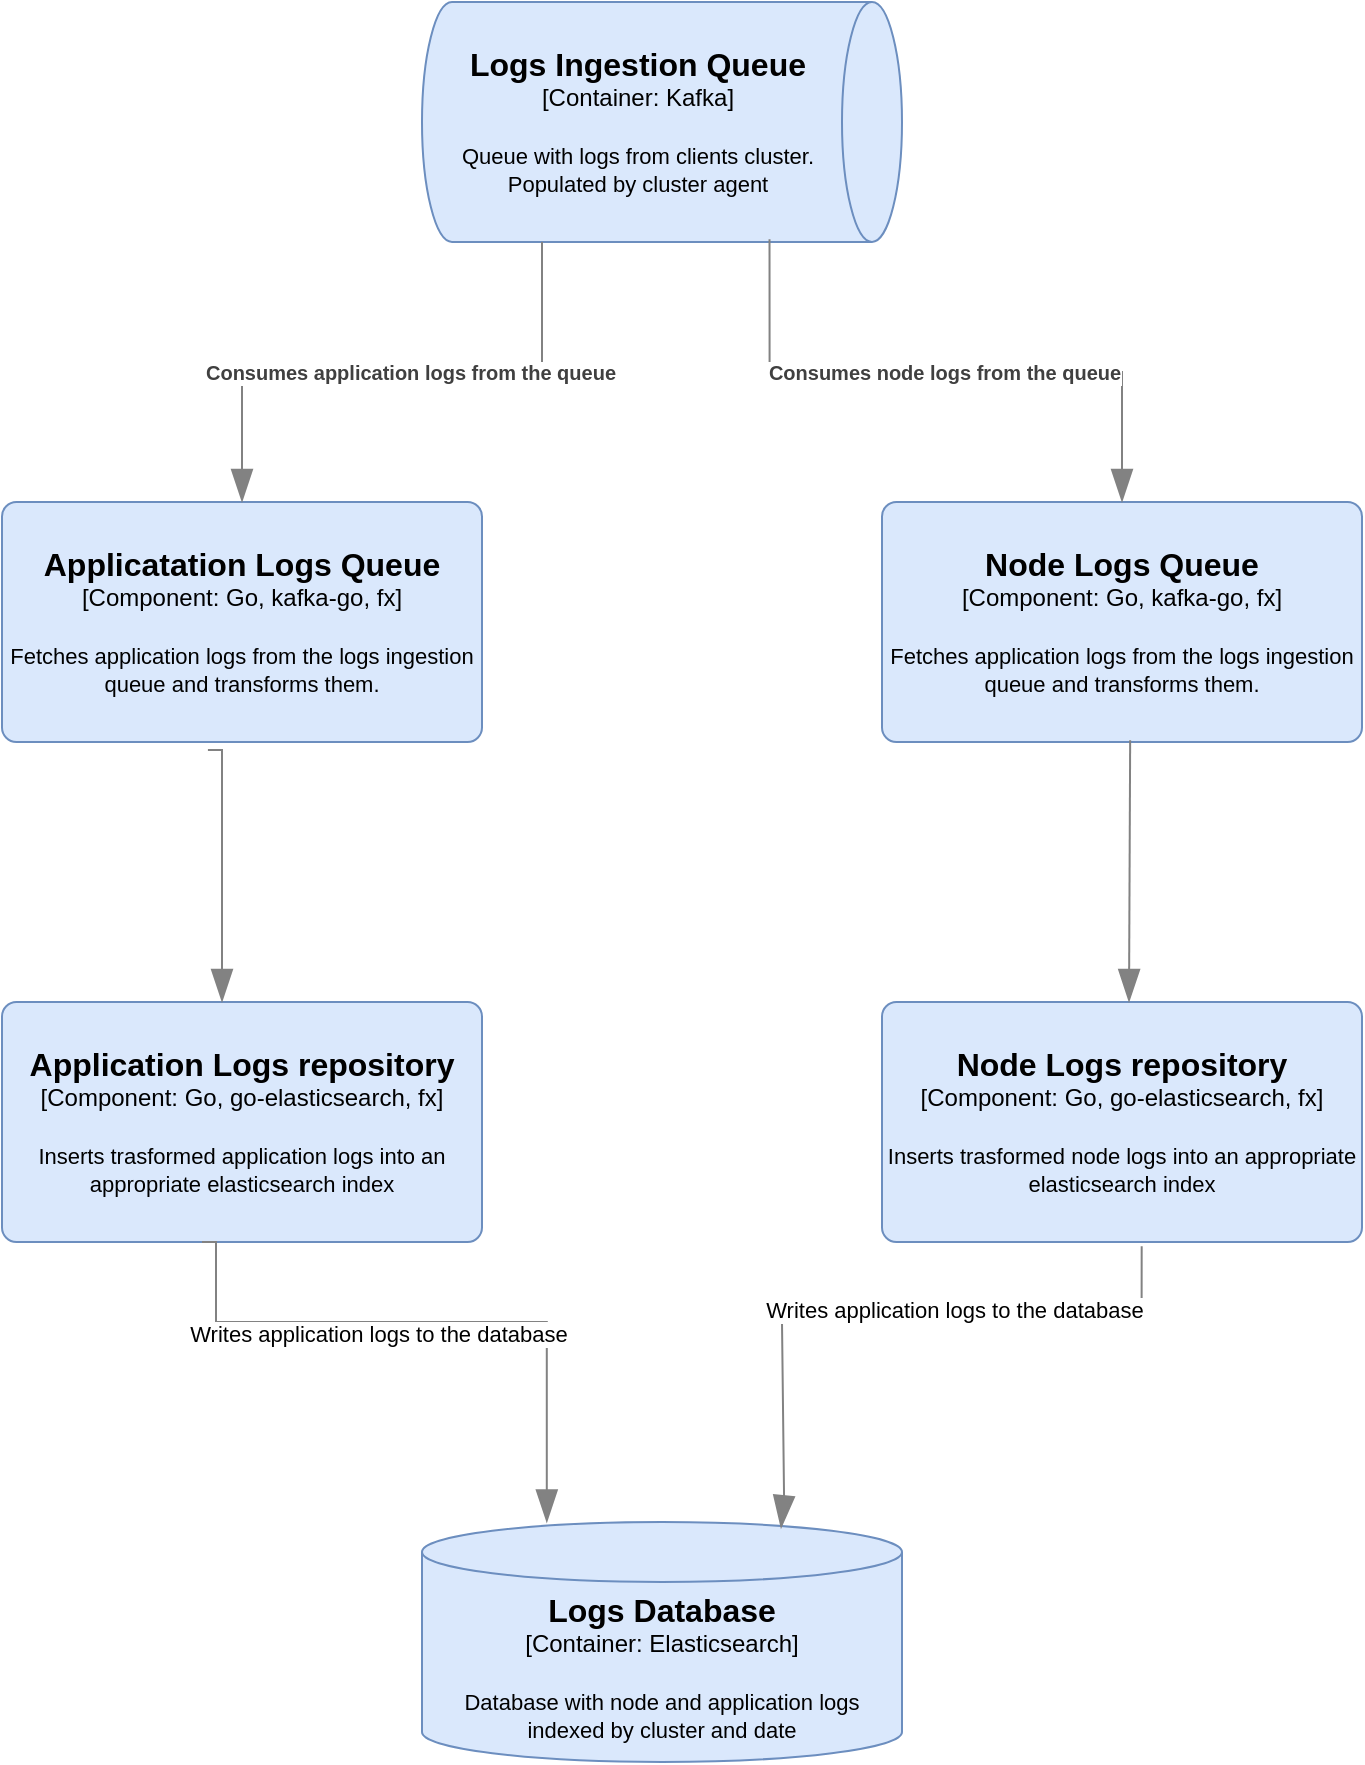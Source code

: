 <mxfile version="24.8.8">
  <diagram name="Page-1" id="kcwoyCUrzYDSyJ6XpvMz">
    <mxGraphModel dx="1580" dy="1492" grid="1" gridSize="10" guides="1" tooltips="1" connect="1" arrows="1" fold="1" page="1" pageScale="1" pageWidth="850" pageHeight="1100" math="0" shadow="0">
      <root>
        <mxCell id="0" />
        <mxCell id="1" parent="0" />
        <object placeholders="1" c4Name="Logs Ingestion Queue" c4Type="Container" c4Technology="Kafka" c4Description="Queue with logs from clients cluster. Populated by cluster agent" label="&lt;font style=&quot;font-size: 16px&quot;&gt;&lt;b&gt;%c4Name%&lt;/b&gt;&lt;/font&gt;&lt;div&gt;[%c4Type%:&amp;nbsp;%c4Technology%]&lt;/div&gt;&lt;br&gt;&lt;div&gt;&lt;font style=&quot;font-size: 11px&quot;&gt;&lt;font&gt;%c4Description%&lt;/font&gt;&lt;/font&gt;&lt;/div&gt;" id="L3bWzo_w_IOsOH9AC_B_-1">
          <mxCell style="shape=cylinder3;size=15;direction=south;whiteSpace=wrap;html=1;boundedLbl=1;rounded=0;labelBackgroundColor=none;fillColor=#dae8fc;fontSize=12;align=center;strokeColor=#6c8ebf;metaEdit=1;points=[[0.5,0,0],[1,0.25,0],[1,0.5,0],[1,0.75,0],[0.5,1,0],[0,0.75,0],[0,0.5,0],[0,0.25,0]];resizable=0;fontColor=default;" parent="1" vertex="1">
            <mxGeometry x="260" y="120" width="240" height="120" as="geometry" />
          </mxCell>
        </object>
        <object placeholders="1" c4Name="Applicatation Logs Queue" c4Type="Component" c4Technology="Go, kafka-go, fx" c4Description="Fetches application logs from the logs ingestion queue and transforms them." label="&lt;font style=&quot;font-size: 16px&quot;&gt;&lt;b&gt;%c4Name%&lt;/b&gt;&lt;/font&gt;&lt;div&gt;[%c4Type%: %c4Technology%]&lt;/div&gt;&lt;br&gt;&lt;div&gt;&lt;font style=&quot;font-size: 11px&quot;&gt;%c4Description%&lt;/font&gt;&lt;/div&gt;" id="L3bWzo_w_IOsOH9AC_B_-2">
          <mxCell style="rounded=1;whiteSpace=wrap;html=1;labelBackgroundColor=none;fillColor=#dae8fc;align=center;arcSize=6;strokeColor=#6c8ebf;metaEdit=1;resizable=0;points=[[0.25,0,0],[0.5,0,0],[0.75,0,0],[1,0.25,0],[1,0.5,0],[1,0.75,0],[0.75,1,0],[0.5,1,0],[0.25,1,0],[0,0.75,0],[0,0.5,0],[0,0.25,0]];fontColor=default;" parent="1" vertex="1">
            <mxGeometry x="50" y="370" width="240" height="120" as="geometry" />
          </mxCell>
        </object>
        <object placeholders="1" c4Name="Node Logs Queue" c4Type="Component" c4Technology="Go, kafka-go, fx" c4Description="Fetches application logs from the logs ingestion queue and transforms them." label="&lt;font style=&quot;font-size: 16px&quot;&gt;&lt;b&gt;%c4Name%&lt;/b&gt;&lt;/font&gt;&lt;div&gt;[%c4Type%: %c4Technology%]&lt;/div&gt;&lt;br&gt;&lt;div&gt;&lt;font style=&quot;font-size: 11px&quot;&gt;%c4Description%&lt;/font&gt;&lt;/div&gt;" id="L3bWzo_w_IOsOH9AC_B_-3">
          <mxCell style="rounded=1;whiteSpace=wrap;html=1;labelBackgroundColor=none;fillColor=#dae8fc;align=center;arcSize=6;strokeColor=#6c8ebf;metaEdit=1;resizable=0;points=[[0.25,0,0],[0.5,0,0],[0.75,0,0],[1,0.25,0],[1,0.5,0],[1,0.75,0],[0.75,1,0],[0.5,1,0],[0.25,1,0],[0,0.75,0],[0,0.5,0],[0,0.25,0]];fontColor=default;" parent="1" vertex="1">
            <mxGeometry x="490" y="370" width="240" height="120" as="geometry" />
          </mxCell>
        </object>
        <object placeholders="1" c4Type="Relationship" c4Description="Consumes application logs from the queue" label="&lt;div style=&quot;text-align: left&quot;&gt;&lt;div style=&quot;text-align: center&quot;&gt;&lt;b&gt;%c4Description%&lt;/b&gt;&lt;/div&gt;" id="L3bWzo_w_IOsOH9AC_B_-4">
          <mxCell style="endArrow=blockThin;html=1;fontSize=10;fontColor=#404040;strokeWidth=1;endFill=1;strokeColor=#828282;elbow=vertical;metaEdit=1;endSize=14;startSize=14;jumpStyle=arc;jumpSize=16;rounded=0;edgeStyle=orthogonalEdgeStyle;" parent="1" target="L3bWzo_w_IOsOH9AC_B_-2" edge="1">
            <mxGeometry x="-0.065" width="240" relative="1" as="geometry">
              <mxPoint x="320" y="240" as="sourcePoint" />
              <mxPoint x="580" y="390" as="targetPoint" />
              <Array as="points">
                <mxPoint x="320" y="241" />
                <mxPoint x="320" y="305" />
                <mxPoint x="170" y="305" />
              </Array>
              <mxPoint as="offset" />
            </mxGeometry>
          </mxCell>
        </object>
        <object placeholders="1" c4Type="Relationship" c4Description="Consumes node logs from the queue" label="&lt;div style=&quot;text-align: left&quot;&gt;&lt;div style=&quot;text-align: center&quot;&gt;&lt;b&gt;%c4Description%&lt;/b&gt;&lt;/div&gt;" id="L3bWzo_w_IOsOH9AC_B_-5">
          <mxCell style="endArrow=blockThin;html=1;fontSize=10;fontColor=#404040;strokeWidth=1;endFill=1;strokeColor=#828282;elbow=vertical;metaEdit=1;endSize=14;startSize=14;jumpStyle=arc;jumpSize=16;rounded=0;edgeStyle=orthogonalEdgeStyle;exitX=0.989;exitY=0.276;exitDx=0;exitDy=0;exitPerimeter=0;" parent="1" source="L3bWzo_w_IOsOH9AC_B_-1" target="L3bWzo_w_IOsOH9AC_B_-3" edge="1">
            <mxGeometry width="240" relative="1" as="geometry">
              <mxPoint x="340" y="390" as="sourcePoint" />
              <mxPoint x="580" y="390" as="targetPoint" />
            </mxGeometry>
          </mxCell>
        </object>
        <object placeholders="1" c4Name="Application Logs repository" c4Type="Component" c4Technology="Go, go-elasticsearch, fx" c4Description="Inserts trasformed application logs into an appropriate elasticsearch index" label="&lt;font style=&quot;font-size: 16px&quot;&gt;&lt;b&gt;%c4Name%&lt;/b&gt;&lt;/font&gt;&lt;div&gt;[%c4Type%: %c4Technology%]&lt;/div&gt;&lt;br&gt;&lt;div&gt;&lt;font style=&quot;font-size: 11px&quot;&gt;%c4Description%&lt;/font&gt;&lt;/div&gt;" id="L3bWzo_w_IOsOH9AC_B_-6">
          <mxCell style="rounded=1;whiteSpace=wrap;html=1;labelBackgroundColor=none;fillColor=#dae8fc;align=center;arcSize=6;strokeColor=#6c8ebf;metaEdit=1;resizable=0;points=[[0.25,0,0],[0.5,0,0],[0.75,0,0],[1,0.25,0],[1,0.5,0],[1,0.75,0],[0.75,1,0],[0.5,1,0],[0.25,1,0],[0,0.75,0],[0,0.5,0],[0,0.25,0]];fontColor=default;" parent="1" vertex="1">
            <mxGeometry x="50" y="620" width="240" height="120" as="geometry" />
          </mxCell>
        </object>
        <object placeholders="1" c4Name="Node Logs repository" c4Type="Component" c4Technology="Go, go-elasticsearch, fx" c4Description="Inserts trasformed node logs into an appropriate elasticsearch index" label="&lt;font style=&quot;font-size: 16px&quot;&gt;&lt;b&gt;%c4Name%&lt;/b&gt;&lt;/font&gt;&lt;div&gt;[%c4Type%: %c4Technology%]&lt;/div&gt;&lt;br&gt;&lt;div&gt;&lt;font style=&quot;font-size: 11px&quot;&gt;%c4Description%&lt;/font&gt;&lt;/div&gt;" id="L3bWzo_w_IOsOH9AC_B_-8">
          <mxCell style="rounded=1;whiteSpace=wrap;html=1;labelBackgroundColor=none;fillColor=#dae8fc;align=center;arcSize=6;strokeColor=#6c8ebf;metaEdit=1;resizable=0;points=[[0.25,0,0],[0.5,0,0],[0.75,0,0],[1,0.25,0],[1,0.5,0],[1,0.75,0],[0.75,1,0],[0.5,1,0],[0.25,1,0],[0,0.75,0],[0,0.5,0],[0,0.25,0]];fontColor=default;" parent="1" vertex="1">
            <mxGeometry x="490" y="620" width="240" height="120" as="geometry" />
          </mxCell>
        </object>
        <object placeholders="1" c4Type="Relationship" id="L3bWzo_w_IOsOH9AC_B_-9">
          <mxCell style="endArrow=blockThin;html=1;fontSize=10;fontColor=#404040;strokeWidth=1;endFill=1;strokeColor=#828282;elbow=vertical;metaEdit=1;endSize=14;startSize=14;jumpStyle=arc;jumpSize=16;rounded=0;edgeStyle=orthogonalEdgeStyle;exitX=0.429;exitY=1.033;exitDx=0;exitDy=0;exitPerimeter=0;" parent="1" source="L3bWzo_w_IOsOH9AC_B_-2" target="L3bWzo_w_IOsOH9AC_B_-6" edge="1">
            <mxGeometry width="240" relative="1" as="geometry">
              <mxPoint x="300" y="610" as="sourcePoint" />
              <mxPoint x="540" y="610" as="targetPoint" />
              <Array as="points">
                <mxPoint x="160" y="494" />
              </Array>
            </mxGeometry>
          </mxCell>
        </object>
        <object placeholders="1" c4Type="Relationship" id="L3bWzo_w_IOsOH9AC_B_-10">
          <mxCell style="endArrow=blockThin;html=1;fontSize=10;fontColor=#404040;strokeWidth=1;endFill=1;strokeColor=#828282;elbow=vertical;metaEdit=1;endSize=14;startSize=14;jumpStyle=arc;jumpSize=16;rounded=0;edgeStyle=orthogonalEdgeStyle;exitX=0.517;exitY=0.993;exitDx=0;exitDy=0;exitPerimeter=0;" parent="1" source="L3bWzo_w_IOsOH9AC_B_-3" edge="1">
            <mxGeometry width="240" relative="1" as="geometry">
              <mxPoint x="606.5" y="494" as="sourcePoint" />
              <mxPoint x="613.5" y="620" as="targetPoint" />
              <Array as="points">
                <mxPoint x="614" y="494" />
                <mxPoint x="614" y="494" />
              </Array>
            </mxGeometry>
          </mxCell>
        </object>
        <object placeholders="1" c4Name="Logs Database" c4Type="Container" c4Technology="Elasticsearch" c4Description="Database with node and application logs indexed by cluster and date" label="&lt;font style=&quot;font-size: 16px&quot;&gt;&lt;b&gt;%c4Name%&lt;/b&gt;&lt;/font&gt;&lt;div&gt;[%c4Type%:&amp;nbsp;%c4Technology%]&lt;/div&gt;&lt;br&gt;&lt;div&gt;&lt;font style=&quot;font-size: 11px&quot;&gt;&lt;font&gt;%c4Description%&lt;/font&gt;&lt;/font&gt;&lt;/div&gt;" id="L3bWzo_w_IOsOH9AC_B_-11">
          <mxCell style="shape=cylinder3;size=15;whiteSpace=wrap;html=1;boundedLbl=1;rounded=0;labelBackgroundColor=none;fillColor=#dae8fc;fontSize=12;align=center;strokeColor=#6c8ebf;metaEdit=1;points=[[0.5,0,0],[1,0.25,0],[1,0.5,0],[1,0.75,0],[0.5,1,0],[0,0.75,0],[0,0.5,0],[0,0.25,0]];resizable=0;fontColor=default;" parent="1" vertex="1">
            <mxGeometry x="260" y="880" width="240" height="120" as="geometry" />
          </mxCell>
        </object>
        <object placeholders="1" c4Type="Relationship" id="L3bWzo_w_IOsOH9AC_B_-12">
          <mxCell style="endArrow=blockThin;html=1;fontSize=10;fontColor=#404040;strokeWidth=1;endFill=1;strokeColor=#828282;elbow=vertical;metaEdit=1;endSize=14;startSize=14;jumpStyle=arc;jumpSize=16;rounded=0;edgeStyle=orthogonalEdgeStyle;exitX=0.429;exitY=1.033;exitDx=0;exitDy=0;exitPerimeter=0;entryX=0.26;entryY=0.002;entryDx=0;entryDy=0;entryPerimeter=0;" parent="1" target="L3bWzo_w_IOsOH9AC_B_-11" edge="1">
            <mxGeometry width="240" relative="1" as="geometry">
              <mxPoint x="150" y="740" as="sourcePoint" />
              <mxPoint x="370" y="810" as="targetPoint" />
              <Array as="points">
                <mxPoint x="157" y="740" />
                <mxPoint x="157" y="780" />
                <mxPoint x="322" y="780" />
              </Array>
            </mxGeometry>
          </mxCell>
        </object>
        <mxCell id="L3bWzo_w_IOsOH9AC_B_-15" value="Writes application logs to the database" style="edgeLabel;html=1;align=center;verticalAlign=middle;resizable=0;points=[];" parent="L3bWzo_w_IOsOH9AC_B_-12" vertex="1" connectable="0">
          <mxGeometry x="-0.18" y="-6" relative="1" as="geometry">
            <mxPoint as="offset" />
          </mxGeometry>
        </mxCell>
        <object placeholders="1" c4Type="Relationship" id="L3bWzo_w_IOsOH9AC_B_-18">
          <mxCell style="endArrow=blockThin;html=1;fontSize=10;fontColor=#404040;strokeWidth=1;endFill=1;strokeColor=#828282;elbow=vertical;metaEdit=1;endSize=14;startSize=14;jumpStyle=arc;jumpSize=16;rounded=0;edgeStyle=orthogonalEdgeStyle;exitX=0.541;exitY=1.018;exitDx=0;exitDy=0;exitPerimeter=0;entryX=0.748;entryY=0.026;entryDx=0;entryDy=0;entryPerimeter=0;" parent="1" source="L3bWzo_w_IOsOH9AC_B_-8" target="L3bWzo_w_IOsOH9AC_B_-11" edge="1">
            <mxGeometry width="240" relative="1" as="geometry">
              <mxPoint x="450" y="780" as="sourcePoint" />
              <mxPoint x="390" y="860" as="targetPoint" />
              <Array as="points">
                <mxPoint x="620" y="780" />
                <mxPoint x="440" y="780" />
                <mxPoint x="440" y="878" />
              </Array>
            </mxGeometry>
          </mxCell>
        </object>
        <mxCell id="L3bWzo_w_IOsOH9AC_B_-19" value="Writes application logs to the database" style="edgeLabel;html=1;align=center;verticalAlign=middle;resizable=0;points=[];" parent="L3bWzo_w_IOsOH9AC_B_-18" vertex="1" connectable="0">
          <mxGeometry x="-0.18" y="-6" relative="1" as="geometry">
            <mxPoint as="offset" />
          </mxGeometry>
        </mxCell>
      </root>
    </mxGraphModel>
  </diagram>
</mxfile>
